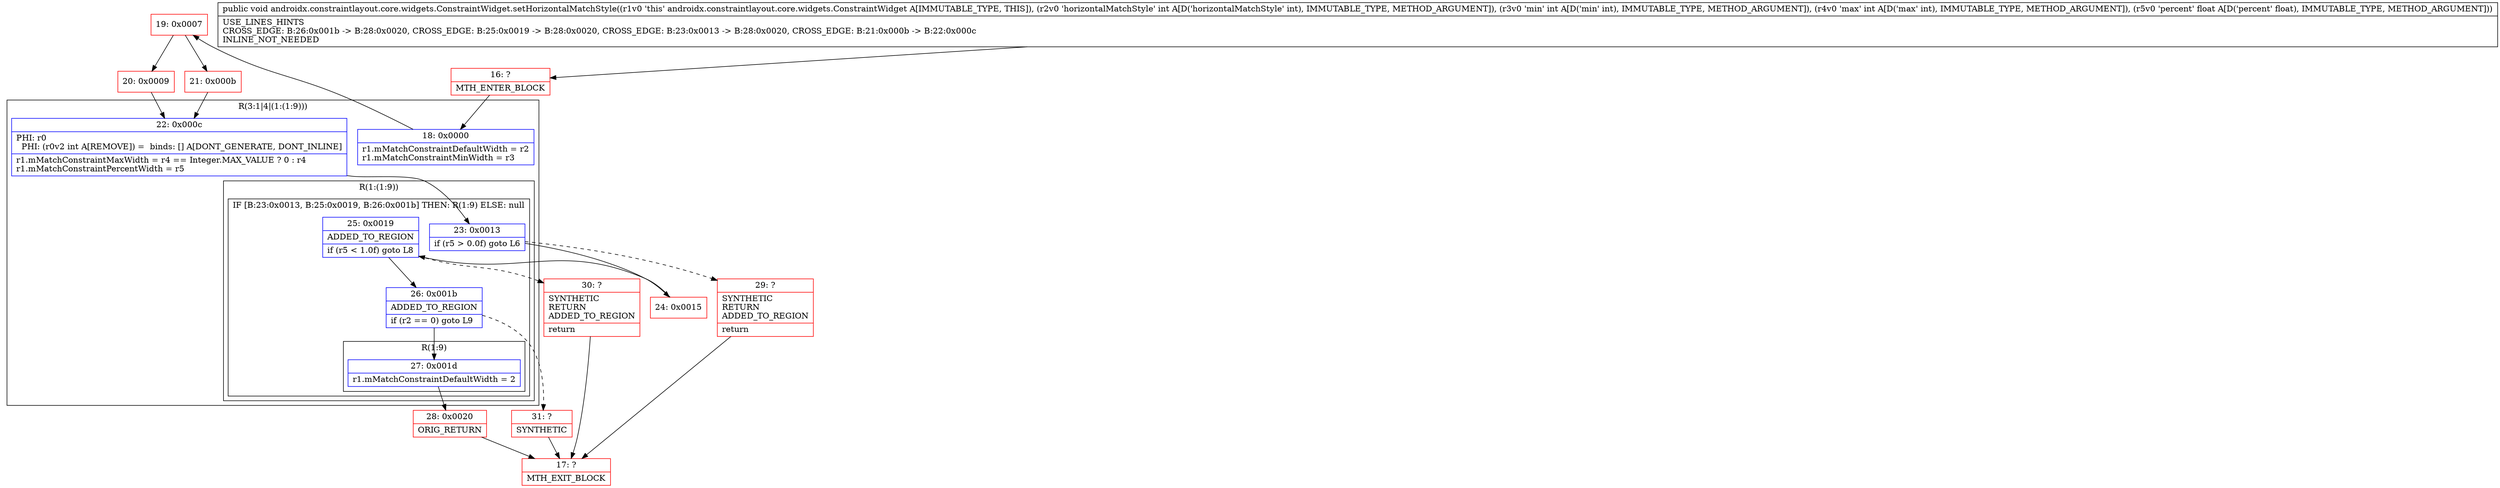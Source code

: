 digraph "CFG forandroidx.constraintlayout.core.widgets.ConstraintWidget.setHorizontalMatchStyle(IIIF)V" {
subgraph cluster_Region_1301848098 {
label = "R(3:1|4|(1:(1:9)))";
node [shape=record,color=blue];
Node_18 [shape=record,label="{18\:\ 0x0000|r1.mMatchConstraintDefaultWidth = r2\lr1.mMatchConstraintMinWidth = r3\l}"];
Node_22 [shape=record,label="{22\:\ 0x000c|PHI: r0 \l  PHI: (r0v2 int A[REMOVE]) =  binds: [] A[DONT_GENERATE, DONT_INLINE]\l|r1.mMatchConstraintMaxWidth = r4 == Integer.MAX_VALUE ? 0 : r4\lr1.mMatchConstraintPercentWidth = r5\l}"];
subgraph cluster_Region_200810876 {
label = "R(1:(1:9))";
node [shape=record,color=blue];
subgraph cluster_IfRegion_182242403 {
label = "IF [B:23:0x0013, B:25:0x0019, B:26:0x001b] THEN: R(1:9) ELSE: null";
node [shape=record,color=blue];
Node_23 [shape=record,label="{23\:\ 0x0013|if (r5 \> 0.0f) goto L6\l}"];
Node_25 [shape=record,label="{25\:\ 0x0019|ADDED_TO_REGION\l|if (r5 \< 1.0f) goto L8\l}"];
Node_26 [shape=record,label="{26\:\ 0x001b|ADDED_TO_REGION\l|if (r2 == 0) goto L9\l}"];
subgraph cluster_Region_1097380962 {
label = "R(1:9)";
node [shape=record,color=blue];
Node_27 [shape=record,label="{27\:\ 0x001d|r1.mMatchConstraintDefaultWidth = 2\l}"];
}
}
}
}
Node_16 [shape=record,color=red,label="{16\:\ ?|MTH_ENTER_BLOCK\l}"];
Node_19 [shape=record,color=red,label="{19\:\ 0x0007}"];
Node_20 [shape=record,color=red,label="{20\:\ 0x0009}"];
Node_24 [shape=record,color=red,label="{24\:\ 0x0015}"];
Node_28 [shape=record,color=red,label="{28\:\ 0x0020|ORIG_RETURN\l}"];
Node_17 [shape=record,color=red,label="{17\:\ ?|MTH_EXIT_BLOCK\l}"];
Node_31 [shape=record,color=red,label="{31\:\ ?|SYNTHETIC\l}"];
Node_30 [shape=record,color=red,label="{30\:\ ?|SYNTHETIC\lRETURN\lADDED_TO_REGION\l|return\l}"];
Node_29 [shape=record,color=red,label="{29\:\ ?|SYNTHETIC\lRETURN\lADDED_TO_REGION\l|return\l}"];
Node_21 [shape=record,color=red,label="{21\:\ 0x000b}"];
MethodNode[shape=record,label="{public void androidx.constraintlayout.core.widgets.ConstraintWidget.setHorizontalMatchStyle((r1v0 'this' androidx.constraintlayout.core.widgets.ConstraintWidget A[IMMUTABLE_TYPE, THIS]), (r2v0 'horizontalMatchStyle' int A[D('horizontalMatchStyle' int), IMMUTABLE_TYPE, METHOD_ARGUMENT]), (r3v0 'min' int A[D('min' int), IMMUTABLE_TYPE, METHOD_ARGUMENT]), (r4v0 'max' int A[D('max' int), IMMUTABLE_TYPE, METHOD_ARGUMENT]), (r5v0 'percent' float A[D('percent' float), IMMUTABLE_TYPE, METHOD_ARGUMENT]))  | USE_LINES_HINTS\lCROSS_EDGE: B:26:0x001b \-\> B:28:0x0020, CROSS_EDGE: B:25:0x0019 \-\> B:28:0x0020, CROSS_EDGE: B:23:0x0013 \-\> B:28:0x0020, CROSS_EDGE: B:21:0x000b \-\> B:22:0x000c\lINLINE_NOT_NEEDED\l}"];
MethodNode -> Node_16;Node_18 -> Node_19;
Node_22 -> Node_23;
Node_23 -> Node_24;
Node_23 -> Node_29[style=dashed];
Node_25 -> Node_26;
Node_25 -> Node_30[style=dashed];
Node_26 -> Node_27;
Node_26 -> Node_31[style=dashed];
Node_27 -> Node_28;
Node_16 -> Node_18;
Node_19 -> Node_20;
Node_19 -> Node_21;
Node_20 -> Node_22;
Node_24 -> Node_25;
Node_28 -> Node_17;
Node_31 -> Node_17;
Node_30 -> Node_17;
Node_29 -> Node_17;
Node_21 -> Node_22;
}

